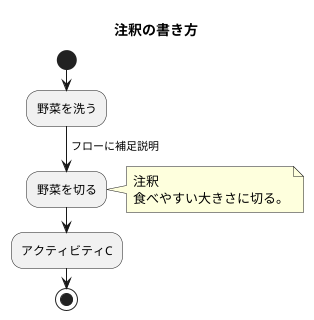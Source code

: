 @startuml 注釈
title 注釈の書き方
start
:野菜を洗う;
-> フローに補足説明;
:野菜を切る;
note right
注釈
食べやすい大きさに切る。
end note
:アクティビティC;
stop
@enduml